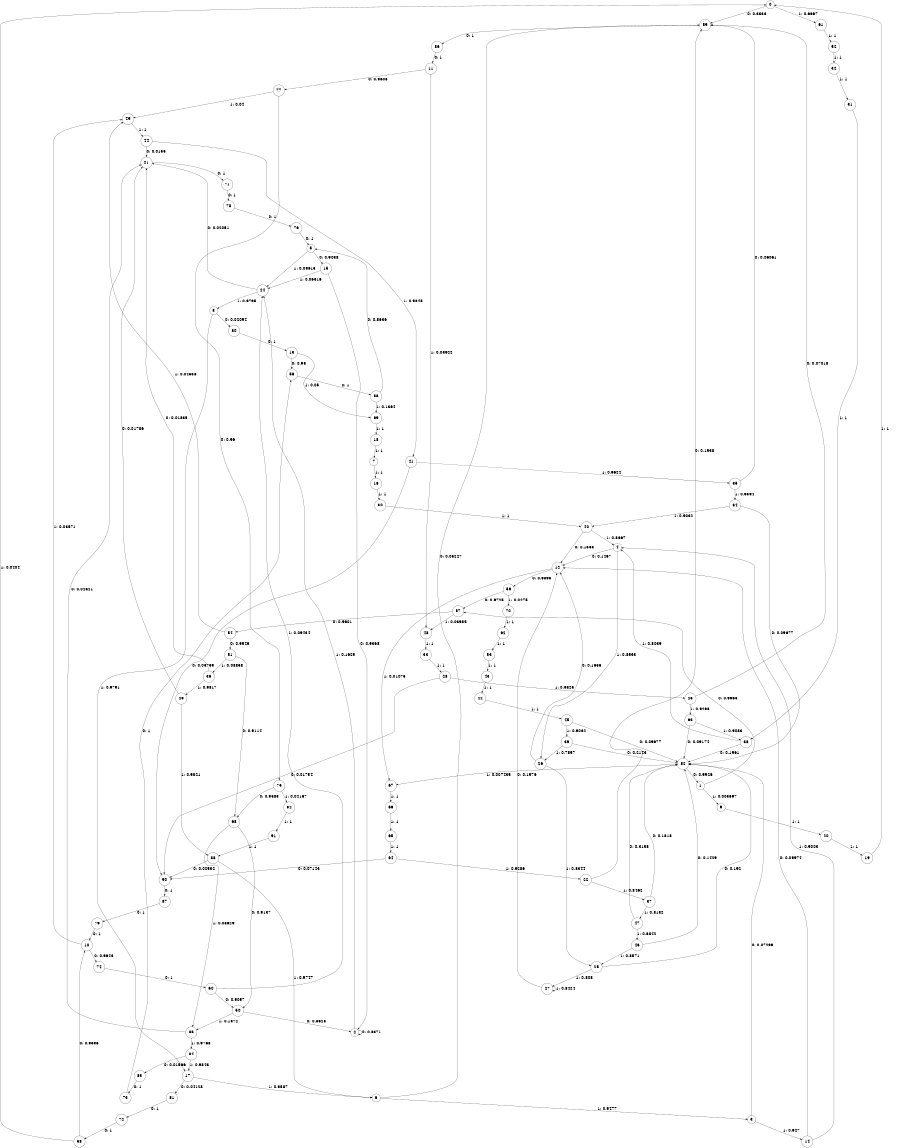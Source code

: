 digraph "ch1_face_grouped_diff_L13" {
size = "6,8.5";
ratio = "fill";
node [shape = circle];
node [fontsize = 24];
edge [fontsize = 24];
0 -> 89 [label = "0: 0.3333   "];
0 -> 61 [label = "1: 0.6667   "];
1 -> 57 [label = "0: 0.9963   "];
1 -> 9 [label = "1: 0.003697  "];
2 -> 2 [label = "0: 0.8371   "];
2 -> 24 [label = "1: 0.1629   "];
3 -> 82 [label = "0: 0.07299  "];
3 -> 14 [label = "1: 0.927    "];
4 -> 12 [label = "0: 0.1467   "];
4 -> 26 [label = "1: 0.8533   "];
5 -> 15 [label = "0: 0.9038   "];
5 -> 24 [label = "1: 0.09615  "];
6 -> 89 [label = "0: 0.05227  "];
6 -> 3 [label = "1: 0.9477   "];
7 -> 16 [label = "1: 1        "];
8 -> 80 [label = "0: 0.02094  "];
8 -> 17 [label = "1: 0.9791   "];
9 -> 20 [label = "1: 1        "];
10 -> 74 [label = "0: 0.9643   "];
10 -> 49 [label = "1: 0.03571  "];
11 -> 77 [label = "0: 0.9608   "];
11 -> 48 [label = "1: 0.03922  "];
12 -> 59 [label = "0: 0.9893   "];
12 -> 67 [label = "1: 0.01075  "];
13 -> 56 [label = "0: 0.95     "];
13 -> 69 [label = "1: 0.05     "];
14 -> 12 [label = "0: 0.09974  "];
14 -> 4 [label = "1: 0.9003   "];
15 -> 2 [label = "0: 0.9368   "];
15 -> 24 [label = "1: 0.06316  "];
16 -> 30 [label = "1: 1        "];
17 -> 81 [label = "0: 0.04128  "];
17 -> 6 [label = "1: 0.9587   "];
18 -> 7 [label = "1: 1        "];
19 -> 0 [label = "1: 1        "];
20 -> 19 [label = "1: 1        "];
21 -> 71 [label = "0: 1        "];
22 -> 89 [label = "0: 0.1538   "];
22 -> 37 [label = "1: 0.8462   "];
23 -> 89 [label = "0: 0.07018  "];
23 -> 63 [label = "1: 0.9298   "];
24 -> 21 [label = "0: 0.02051  "];
24 -> 8 [label = "1: 0.9795   "];
25 -> 82 [label = "0: 0.192    "];
25 -> 27 [label = "1: 0.808    "];
26 -> 12 [label = "0: 0.1656   "];
26 -> 25 [label = "1: 0.8344   "];
27 -> 12 [label = "0: 0.1576   "];
27 -> 27 [label = "1: 0.8424   "];
28 -> 90 [label = "0: 0.01754  "];
28 -> 23 [label = "1: 0.9825   "];
29 -> 21 [label = "0: 0.01786  "];
29 -> 88 [label = "1: 0.9821   "];
30 -> 40 [label = "1: 1        "];
31 -> 38 [label = "1: 1        "];
32 -> 31 [label = "1: 1        "];
33 -> 28 [label = "1: 1        "];
34 -> 82 [label = "0: 0.09677  "];
34 -> 40 [label = "1: 0.9032   "];
35 -> 89 [label = "0: 0.06061  "];
35 -> 34 [label = "1: 0.9394   "];
36 -> 21 [label = "0: 0.01835  "];
36 -> 29 [label = "1: 0.9817   "];
37 -> 82 [label = "0: 0.1818   "];
37 -> 47 [label = "1: 0.8182   "];
38 -> 82 [label = "0: 0.1961   "];
38 -> 4 [label = "1: 0.8039   "];
39 -> 82 [label = "0: 0.2143   "];
39 -> 26 [label = "1: 0.7857   "];
40 -> 12 [label = "0: 0.1333   "];
40 -> 4 [label = "1: 0.8667   "];
41 -> 90 [label = "0: 0.03759  "];
41 -> 35 [label = "1: 0.9624   "];
42 -> 45 [label = "1: 1        "];
43 -> 42 [label = "1: 1        "];
44 -> 21 [label = "0: 0.0155   "];
44 -> 41 [label = "1: 0.9845   "];
45 -> 82 [label = "0: 0.09677  "];
45 -> 39 [label = "1: 0.9032   "];
46 -> 82 [label = "0: 0.1429   "];
46 -> 25 [label = "1: 0.8571   "];
47 -> 82 [label = "0: 0.3158   "];
47 -> 46 [label = "1: 0.6842   "];
48 -> 33 [label = "1: 1        "];
49 -> 44 [label = "1: 1        "];
50 -> 2 [label = "0: 0.8628   "];
50 -> 85 [label = "1: 0.1372   "];
51 -> 68 [label = "0: 0.9114   "];
51 -> 36 [label = "1: 0.08858  "];
52 -> 32 [label = "1: 1        "];
53 -> 43 [label = "1: 1        "];
54 -> 51 [label = "0: 0.9546   "];
54 -> 49 [label = "1: 0.04538  "];
55 -> 5 [label = "0: 0.8636   "];
55 -> 69 [label = "1: 0.1364   "];
56 -> 55 [label = "0: 1        "];
57 -> 54 [label = "0: 0.9601   "];
57 -> 48 [label = "1: 0.03985  "];
58 -> 10 [label = "0: 0.9596   "];
58 -> 0 [label = "1: 0.0404   "];
59 -> 57 [label = "0: 0.9725   "];
59 -> 70 [label = "1: 0.0275   "];
60 -> 50 [label = "0: 0.9057   "];
60 -> 24 [label = "1: 0.09434  "];
61 -> 52 [label = "1: 1        "];
62 -> 53 [label = "1: 1        "];
63 -> 82 [label = "0: 0.09174  "];
63 -> 38 [label = "1: 0.9083   "];
64 -> 90 [label = "0: 0.07143  "];
64 -> 22 [label = "1: 0.9286   "];
65 -> 64 [label = "1: 1        "];
66 -> 65 [label = "1: 1        "];
67 -> 66 [label = "1: 1        "];
68 -> 50 [label = "0: 0.9137   "];
68 -> 85 [label = "1: 0.08629  "];
69 -> 18 [label = "1: 1        "];
70 -> 62 [label = "1: 1        "];
71 -> 78 [label = "0: 1        "];
72 -> 58 [label = "0: 1        "];
73 -> 56 [label = "0: 1        "];
74 -> 60 [label = "0: 1        "];
75 -> 68 [label = "0: 0.9583   "];
75 -> 92 [label = "1: 0.04167  "];
76 -> 5 [label = "0: 1        "];
77 -> 75 [label = "0: 0.96     "];
77 -> 49 [label = "1: 0.04     "];
78 -> 76 [label = "0: 1        "];
79 -> 10 [label = "0: 1        "];
80 -> 13 [label = "0: 1        "];
81 -> 72 [label = "0: 1        "];
82 -> 1 [label = "0: 0.9926   "];
82 -> 67 [label = "1: 0.007435  "];
83 -> 73 [label = "0: 1        "];
84 -> 83 [label = "0: 0.01566  "];
84 -> 17 [label = "1: 0.9843   "];
85 -> 21 [label = "0: 0.02321  "];
85 -> 84 [label = "1: 0.9768   "];
86 -> 11 [label = "0: 1        "];
87 -> 79 [label = "0: 1        "];
88 -> 90 [label = "0: 0.02532  "];
88 -> 6 [label = "1: 0.9747   "];
89 -> 86 [label = "0: 1        "];
90 -> 87 [label = "0: 1        "];
91 -> 88 [label = "1: 1        "];
92 -> 91 [label = "1: 1        "];
}